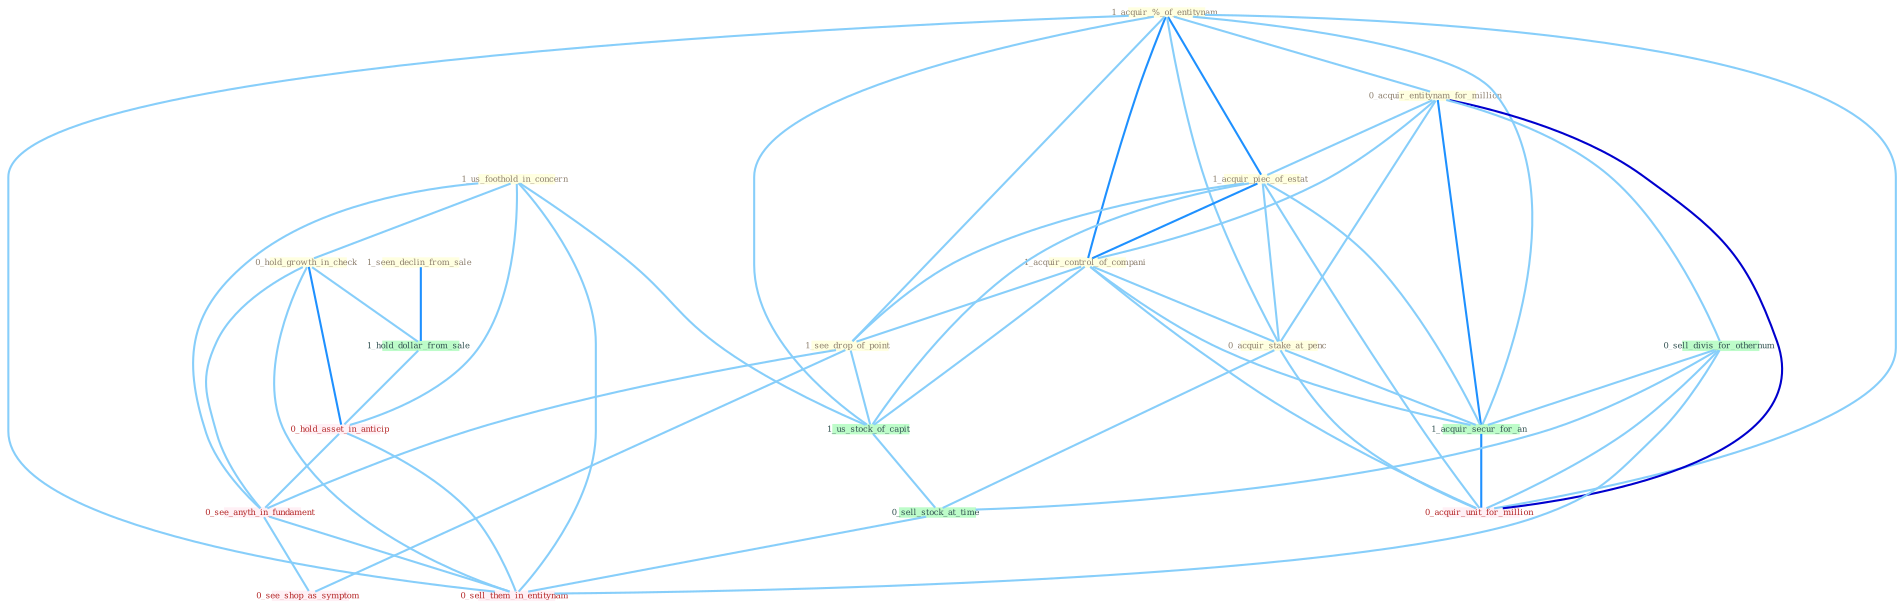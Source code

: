 Graph G{ 
    node
    [shape=polygon,style=filled,width=.5,height=.06,color="#BDFCC9",fixedsize=true,fontsize=4,
    fontcolor="#2f4f4f"];
    {node
    [color="#ffffe0", fontcolor="#8b7d6b"] "1_acquir_%_of_entitynam " "1_seen_declin_from_sale " "0_acquir_entitynam_for_million " "1_acquir_piec_of_estat " "1_us_foothold_in_concern " "1_acquir_control_of_compani " "1_see_drop_of_point " "0_hold_growth_in_check " "0_acquir_stake_at_penc "}
{node [color="#fff0f5", fontcolor="#b22222"] "0_hold_asset_in_anticip " "0_see_anyth_in_fundament " "0_acquir_unit_for_million " "0_see_shop_as_symptom " "0_sell_them_in_entitynam "}
edge [color="#B0E2FF"];

	"1_acquir_%_of_entitynam " -- "0_acquir_entitynam_for_million " [w="1", color="#87cefa" ];
	"1_acquir_%_of_entitynam " -- "1_acquir_piec_of_estat " [w="2", color="#1e90ff" , len=0.8];
	"1_acquir_%_of_entitynam " -- "1_acquir_control_of_compani " [w="2", color="#1e90ff" , len=0.8];
	"1_acquir_%_of_entitynam " -- "1_see_drop_of_point " [w="1", color="#87cefa" ];
	"1_acquir_%_of_entitynam " -- "0_acquir_stake_at_penc " [w="1", color="#87cefa" ];
	"1_acquir_%_of_entitynam " -- "1_acquir_secur_for_an " [w="1", color="#87cefa" ];
	"1_acquir_%_of_entitynam " -- "1_us_stock_of_capit " [w="1", color="#87cefa" ];
	"1_acquir_%_of_entitynam " -- "0_acquir_unit_for_million " [w="1", color="#87cefa" ];
	"1_acquir_%_of_entitynam " -- "0_sell_them_in_entitynam " [w="1", color="#87cefa" ];
	"1_seen_declin_from_sale " -- "1_hold_dollar_from_sale " [w="2", color="#1e90ff" , len=0.8];
	"0_acquir_entitynam_for_million " -- "1_acquir_piec_of_estat " [w="1", color="#87cefa" ];
	"0_acquir_entitynam_for_million " -- "1_acquir_control_of_compani " [w="1", color="#87cefa" ];
	"0_acquir_entitynam_for_million " -- "0_acquir_stake_at_penc " [w="1", color="#87cefa" ];
	"0_acquir_entitynam_for_million " -- "0_sell_divis_for_othernum " [w="1", color="#87cefa" ];
	"0_acquir_entitynam_for_million " -- "1_acquir_secur_for_an " [w="2", color="#1e90ff" , len=0.8];
	"0_acquir_entitynam_for_million " -- "0_acquir_unit_for_million " [w="3", color="#0000cd" , len=0.6];
	"1_acquir_piec_of_estat " -- "1_acquir_control_of_compani " [w="2", color="#1e90ff" , len=0.8];
	"1_acquir_piec_of_estat " -- "1_see_drop_of_point " [w="1", color="#87cefa" ];
	"1_acquir_piec_of_estat " -- "0_acquir_stake_at_penc " [w="1", color="#87cefa" ];
	"1_acquir_piec_of_estat " -- "1_acquir_secur_for_an " [w="1", color="#87cefa" ];
	"1_acquir_piec_of_estat " -- "1_us_stock_of_capit " [w="1", color="#87cefa" ];
	"1_acquir_piec_of_estat " -- "0_acquir_unit_for_million " [w="1", color="#87cefa" ];
	"1_us_foothold_in_concern " -- "0_hold_growth_in_check " [w="1", color="#87cefa" ];
	"1_us_foothold_in_concern " -- "1_us_stock_of_capit " [w="1", color="#87cefa" ];
	"1_us_foothold_in_concern " -- "0_hold_asset_in_anticip " [w="1", color="#87cefa" ];
	"1_us_foothold_in_concern " -- "0_see_anyth_in_fundament " [w="1", color="#87cefa" ];
	"1_us_foothold_in_concern " -- "0_sell_them_in_entitynam " [w="1", color="#87cefa" ];
	"1_acquir_control_of_compani " -- "1_see_drop_of_point " [w="1", color="#87cefa" ];
	"1_acquir_control_of_compani " -- "0_acquir_stake_at_penc " [w="1", color="#87cefa" ];
	"1_acquir_control_of_compani " -- "1_acquir_secur_for_an " [w="1", color="#87cefa" ];
	"1_acquir_control_of_compani " -- "1_us_stock_of_capit " [w="1", color="#87cefa" ];
	"1_acquir_control_of_compani " -- "0_acquir_unit_for_million " [w="1", color="#87cefa" ];
	"1_see_drop_of_point " -- "1_us_stock_of_capit " [w="1", color="#87cefa" ];
	"1_see_drop_of_point " -- "0_see_anyth_in_fundament " [w="1", color="#87cefa" ];
	"1_see_drop_of_point " -- "0_see_shop_as_symptom " [w="1", color="#87cefa" ];
	"0_hold_growth_in_check " -- "1_hold_dollar_from_sale " [w="1", color="#87cefa" ];
	"0_hold_growth_in_check " -- "0_hold_asset_in_anticip " [w="2", color="#1e90ff" , len=0.8];
	"0_hold_growth_in_check " -- "0_see_anyth_in_fundament " [w="1", color="#87cefa" ];
	"0_hold_growth_in_check " -- "0_sell_them_in_entitynam " [w="1", color="#87cefa" ];
	"0_acquir_stake_at_penc " -- "1_acquir_secur_for_an " [w="1", color="#87cefa" ];
	"0_acquir_stake_at_penc " -- "0_sell_stock_at_time " [w="1", color="#87cefa" ];
	"0_acquir_stake_at_penc " -- "0_acquir_unit_for_million " [w="1", color="#87cefa" ];
	"0_sell_divis_for_othernum " -- "1_acquir_secur_for_an " [w="1", color="#87cefa" ];
	"0_sell_divis_for_othernum " -- "0_sell_stock_at_time " [w="1", color="#87cefa" ];
	"0_sell_divis_for_othernum " -- "0_acquir_unit_for_million " [w="1", color="#87cefa" ];
	"0_sell_divis_for_othernum " -- "0_sell_them_in_entitynam " [w="1", color="#87cefa" ];
	"1_acquir_secur_for_an " -- "0_acquir_unit_for_million " [w="2", color="#1e90ff" , len=0.8];
	"1_us_stock_of_capit " -- "0_sell_stock_at_time " [w="1", color="#87cefa" ];
	"1_hold_dollar_from_sale " -- "0_hold_asset_in_anticip " [w="1", color="#87cefa" ];
	"0_hold_asset_in_anticip " -- "0_see_anyth_in_fundament " [w="1", color="#87cefa" ];
	"0_hold_asset_in_anticip " -- "0_sell_them_in_entitynam " [w="1", color="#87cefa" ];
	"0_sell_stock_at_time " -- "0_sell_them_in_entitynam " [w="1", color="#87cefa" ];
	"0_see_anyth_in_fundament " -- "0_see_shop_as_symptom " [w="1", color="#87cefa" ];
	"0_see_anyth_in_fundament " -- "0_sell_them_in_entitynam " [w="1", color="#87cefa" ];
}